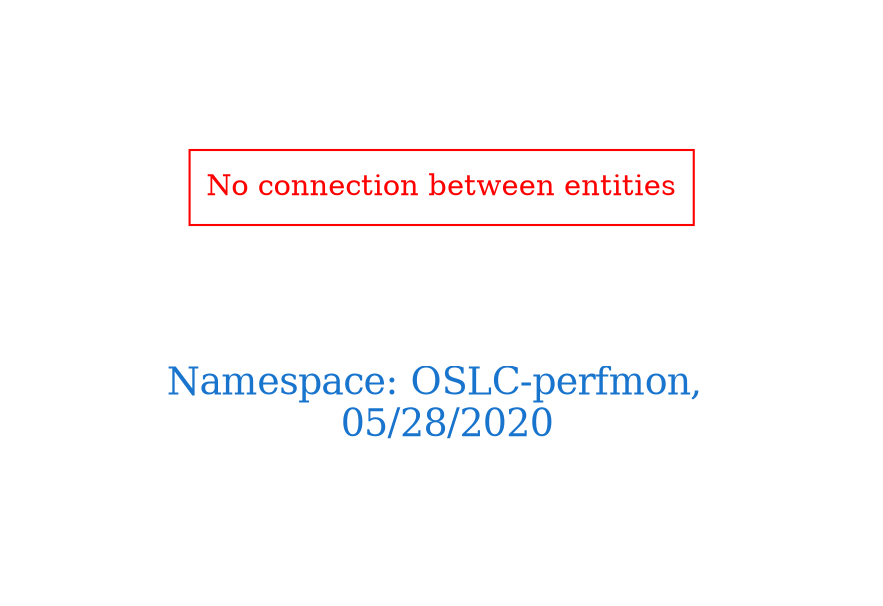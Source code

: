 digraph OGIT_ontology {
 graph [ rankdir= LR,pad=1 
fontsize = 18,
fontcolor= dodgerblue3,label = "\n\n\nNamespace: OSLC-perfmon, \n 05/28/2020"];
node[shape=polygon];
edge [  color="gray81"];

"No connection between entities" [fontcolor = "red",color="red", shape="polygon"]
}
